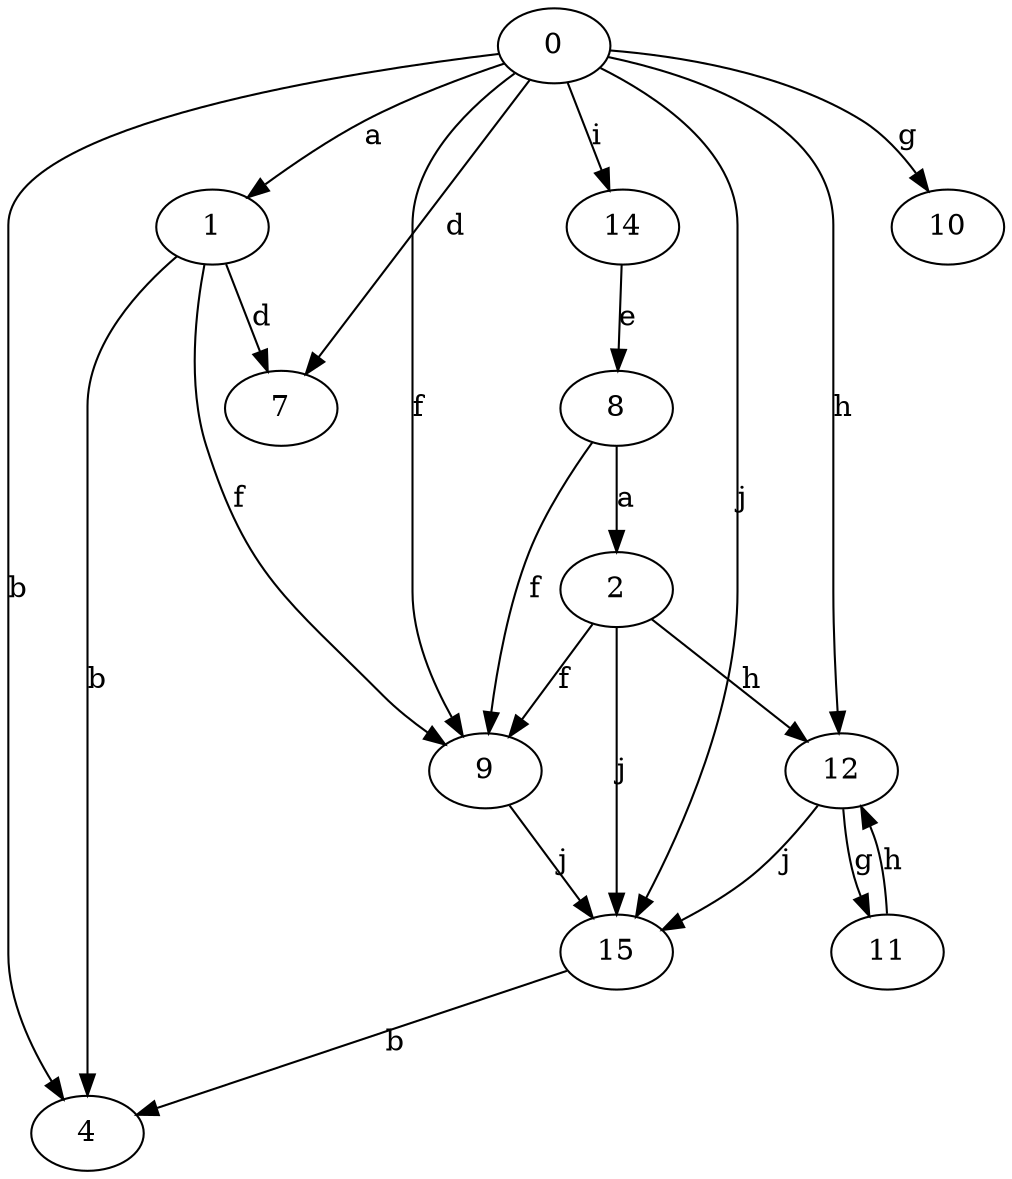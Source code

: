 strict digraph  {
1;
2;
4;
7;
8;
9;
0;
10;
11;
12;
14;
15;
1 -> 4  [label=b];
1 -> 7  [label=d];
1 -> 9  [label=f];
2 -> 9  [label=f];
2 -> 12  [label=h];
2 -> 15  [label=j];
8 -> 2  [label=a];
8 -> 9  [label=f];
9 -> 15  [label=j];
0 -> 1  [label=a];
0 -> 4  [label=b];
0 -> 7  [label=d];
0 -> 9  [label=f];
0 -> 10  [label=g];
0 -> 12  [label=h];
0 -> 14  [label=i];
0 -> 15  [label=j];
11 -> 12  [label=h];
12 -> 11  [label=g];
12 -> 15  [label=j];
14 -> 8  [label=e];
15 -> 4  [label=b];
}
